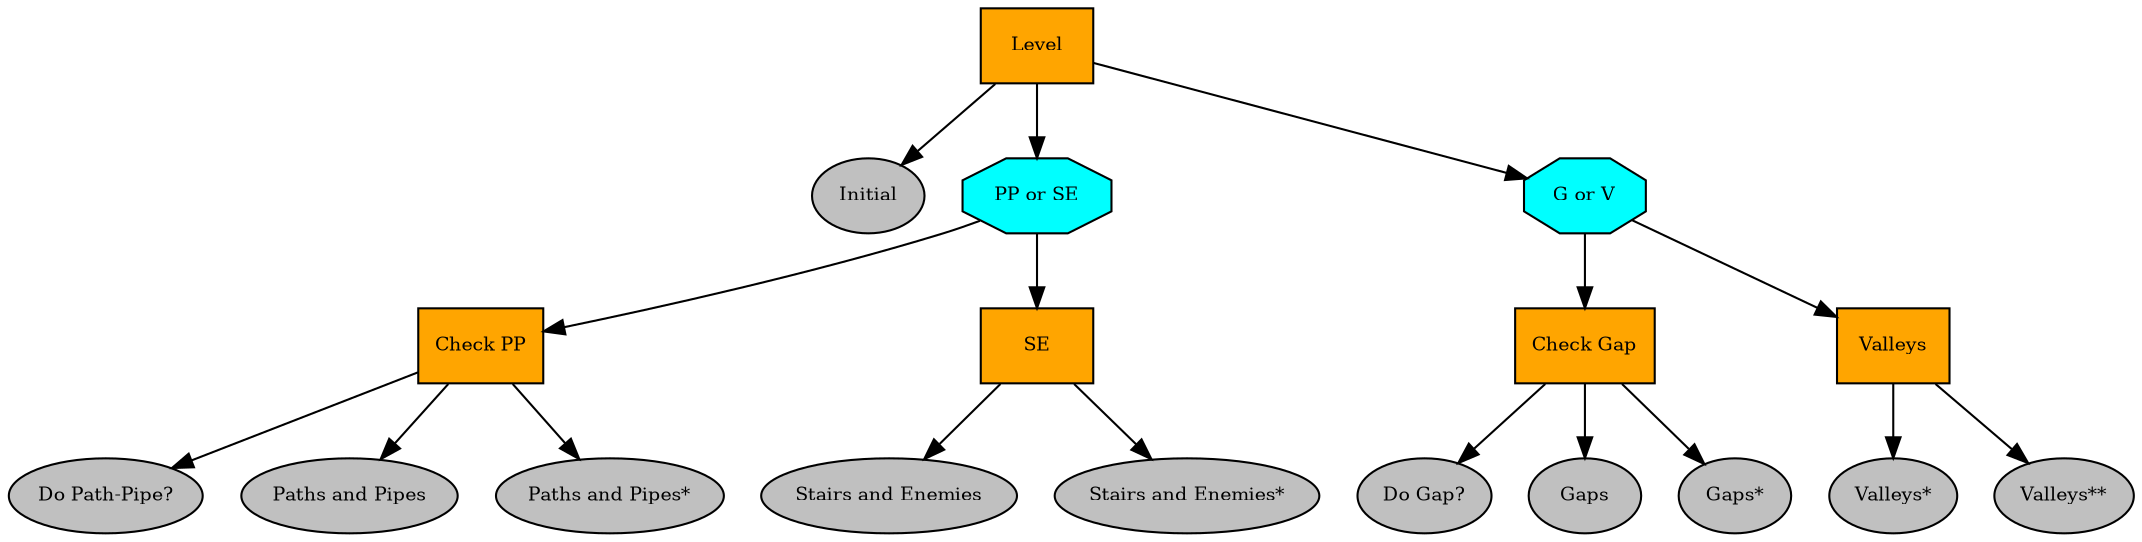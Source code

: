 digraph pastafarianism {
ordering=out;
graph [fontname="times-roman"];
node [fontname="times-roman"];
edge [fontname="times-roman"];
Level [fillcolor=orange, fontcolor=black, fontsize=9, label=Level, shape=box, style=filled];
Initial [fillcolor=gray, fontcolor=black, fontsize=9, label=Initial, shape=ellipse, style=filled];
Level -> Initial;
"PP or SE" [fillcolor=cyan, fontcolor=black, fontsize=9, label="PP or SE", shape=octagon, style=filled];
Level -> "PP or SE";
"Check PP" [fillcolor=orange, fontcolor=black, fontsize=9, label="Check PP", shape=box, style=filled];
"PP or SE" -> "Check PP";
"Do Path-Pipe?" [fillcolor=gray, fontcolor=black, fontsize=9, label="Do Path-Pipe?", shape=ellipse, style=filled];
"Check PP" -> "Do Path-Pipe?";
"Paths and Pipes" [fillcolor=gray, fontcolor=black, fontsize=9, label="Paths and Pipes", shape=ellipse, style=filled];
"Check PP" -> "Paths and Pipes";
"Paths and Pipes*" [fillcolor=gray, fontcolor=black, fontsize=9, label="Paths and Pipes*", shape=ellipse, style=filled];
"Check PP" -> "Paths and Pipes*";
SE [fillcolor=orange, fontcolor=black, fontsize=9, label=SE, shape=box, style=filled];
"PP or SE" -> SE;
"Stairs and Enemies" [fillcolor=gray, fontcolor=black, fontsize=9, label="Stairs and Enemies", shape=ellipse, style=filled];
SE -> "Stairs and Enemies";
"Stairs and Enemies*" [fillcolor=gray, fontcolor=black, fontsize=9, label="Stairs and Enemies*", shape=ellipse, style=filled];
SE -> "Stairs and Enemies*";
"G or V" [fillcolor=cyan, fontcolor=black, fontsize=9, label="G or V", shape=octagon, style=filled];
Level -> "G or V";
"Check Gap" [fillcolor=orange, fontcolor=black, fontsize=9, label="Check Gap", shape=box, style=filled];
"G or V" -> "Check Gap";
"Do Gap?" [fillcolor=gray, fontcolor=black, fontsize=9, label="Do Gap?", shape=ellipse, style=filled];
"Check Gap" -> "Do Gap?";
Gaps [fillcolor=gray, fontcolor=black, fontsize=9, label=Gaps, shape=ellipse, style=filled];
"Check Gap" -> Gaps;
"Gaps*" [fillcolor=gray, fontcolor=black, fontsize=9, label="Gaps*", shape=ellipse, style=filled];
"Check Gap" -> "Gaps*";
Valleys [fillcolor=orange, fontcolor=black, fontsize=9, label=Valleys, shape=box, style=filled];
"G or V" -> Valleys;
"Valleys*" [fillcolor=gray, fontcolor=black, fontsize=9, label="Valleys*", shape=ellipse, style=filled];
Valleys -> "Valleys*";
"Valleys**" [fillcolor=gray, fontcolor=black, fontsize=9, label="Valleys**", shape=ellipse, style=filled];
Valleys -> "Valleys**";
}
